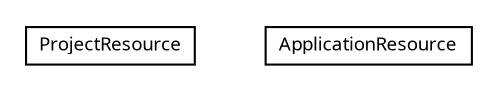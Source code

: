 #!/usr/local/bin/dot
#
# Class diagram 
# Generated by UMLGraph version R5_6-24-gf6e263 (http://www.umlgraph.org/)
#

digraph G {
	edge [fontname="Trebuchet MS",fontsize=10,labelfontname="Trebuchet MS",labelfontsize=10];
	node [fontname="Trebuchet MS",fontsize=10,shape=plaintext];
	nodesep=0.25;
	ranksep=0.5;
	// org.maxur.perfmodel.backend.rest.resources.ProjectResource
	c169 [label=<<table title="org.maxur.perfmodel.backend.rest.resources.ProjectResource" border="0" cellborder="1" cellspacing="0" cellpadding="2" port="p" href="./ProjectResource.html">
		<tr><td><table border="0" cellspacing="0" cellpadding="1">
<tr><td align="center" balign="center"><font face="Trebuchet MS"> ProjectResource </font></td></tr>
		</table></td></tr>
		</table>>, URL="./ProjectResource.html", fontname="Trebuchet MS", fontcolor="black", fontsize=9.0];
	// org.maxur.perfmodel.backend.rest.resources.ApplicationResource
	c170 [label=<<table title="org.maxur.perfmodel.backend.rest.resources.ApplicationResource" border="0" cellborder="1" cellspacing="0" cellpadding="2" port="p" href="./ApplicationResource.html">
		<tr><td><table border="0" cellspacing="0" cellpadding="1">
<tr><td align="center" balign="center"><font face="Trebuchet MS"> ApplicationResource </font></td></tr>
		</table></td></tr>
		</table>>, URL="./ApplicationResource.html", fontname="Trebuchet MS", fontcolor="black", fontsize=9.0];
}

